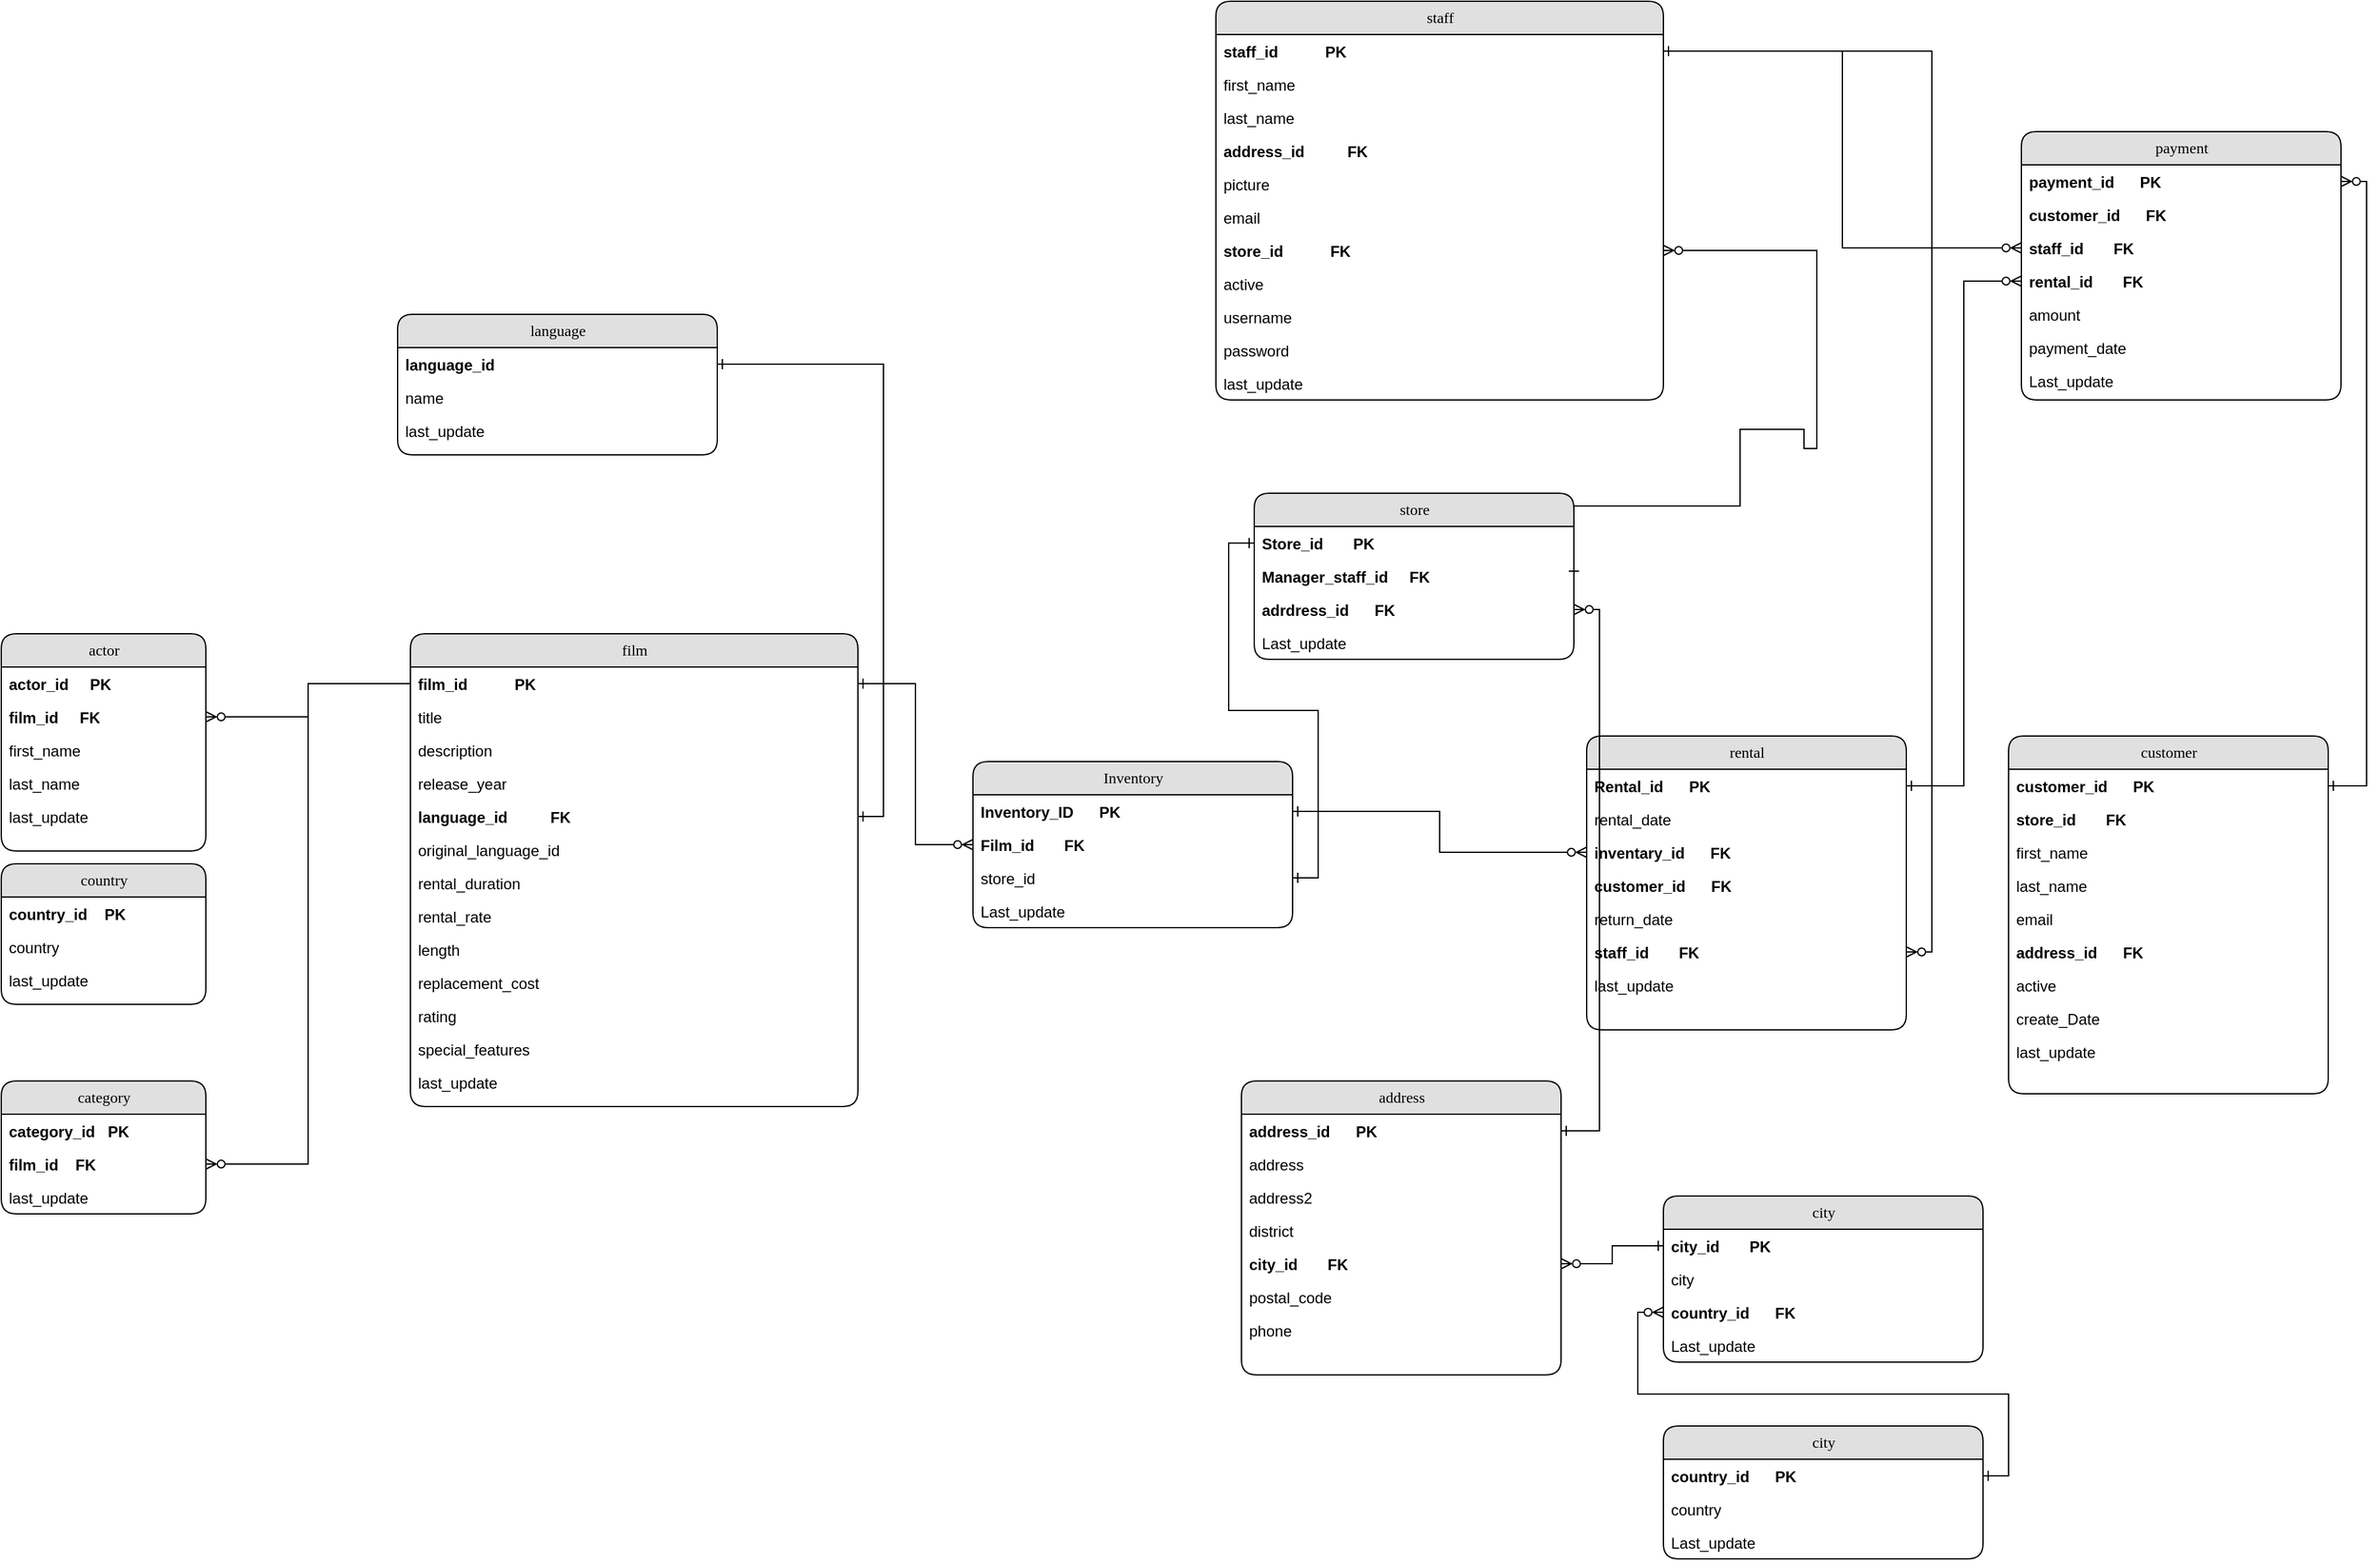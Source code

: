 <mxfile version="20.8.16" type="github">
  <diagram name="Page-1" id="b520641d-4fe3-3701-9064-5fc419738815">
    <mxGraphModel dx="1843" dy="1624" grid="1" gridSize="10" guides="1" tooltips="1" connect="1" arrows="1" fold="1" page="1" pageScale="1" pageWidth="1100" pageHeight="850" background="none" math="0" shadow="0">
      <root>
        <mxCell id="0" />
        <mxCell id="1" parent="0" />
        <mxCell id="21ea969265ad0168-6" value="actor" style="swimlane;html=1;fontStyle=0;childLayout=stackLayout;horizontal=1;startSize=26;fillColor=#e0e0e0;horizontalStack=0;resizeParent=1;resizeLast=0;collapsible=1;marginBottom=0;swimlaneFillColor=#ffffff;align=center;rounded=1;shadow=0;comic=0;labelBackgroundColor=none;strokeWidth=1;fontFamily=Verdana;fontSize=12" parent="1" vertex="1">
          <mxGeometry x="160" y="70" width="160" height="170" as="geometry" />
        </mxCell>
        <mxCell id="21ea969265ad0168-7" value="&lt;b&gt;actor_id&amp;nbsp;&lt;span style=&quot;white-space: pre;&quot;&gt;	&lt;/span&gt;&lt;span style=&quot;white-space: pre;&quot;&gt;	&lt;/span&gt;&lt;span style=&quot;white-space: pre;&quot;&gt;	&lt;/span&gt;&lt;span style=&quot;white-space: pre;&quot;&gt;	&lt;/span&gt;PK&lt;/b&gt;" style="text;html=1;strokeColor=none;fillColor=none;spacingLeft=4;spacingRight=4;whiteSpace=wrap;overflow=hidden;rotatable=0;points=[[0,0.5],[1,0.5]];portConstraint=eastwest;" parent="21ea969265ad0168-6" vertex="1">
          <mxGeometry y="26" width="160" height="26" as="geometry" />
        </mxCell>
        <mxCell id="OIL8LmWioI6IB3ABF6nL-57" value="&lt;b&gt;film_id&amp;nbsp;&lt;span style=&quot;white-space: pre;&quot;&gt;	&lt;/span&gt;&lt;span style=&quot;white-space: pre;&quot;&gt;	&lt;/span&gt;&lt;span style=&quot;white-space: pre;&quot;&gt;	&lt;span style=&quot;white-space: pre;&quot;&gt;	&lt;/span&gt;F&lt;/span&gt;K&lt;/b&gt;" style="text;html=1;strokeColor=none;fillColor=none;spacingLeft=4;spacingRight=4;whiteSpace=wrap;overflow=hidden;rotatable=0;points=[[0,0.5],[1,0.5]];portConstraint=eastwest;" vertex="1" parent="21ea969265ad0168-6">
          <mxGeometry y="52" width="160" height="26" as="geometry" />
        </mxCell>
        <mxCell id="21ea969265ad0168-8" value="first_name" style="text;html=1;strokeColor=none;fillColor=none;spacingLeft=4;spacingRight=4;whiteSpace=wrap;overflow=hidden;rotatable=0;points=[[0,0.5],[1,0.5]];portConstraint=eastwest;" parent="21ea969265ad0168-6" vertex="1">
          <mxGeometry y="78" width="160" height="26" as="geometry" />
        </mxCell>
        <mxCell id="21ea969265ad0168-9" value="last_name" style="text;html=1;strokeColor=none;fillColor=none;spacingLeft=4;spacingRight=4;whiteSpace=wrap;overflow=hidden;rotatable=0;points=[[0,0.5],[1,0.5]];portConstraint=eastwest;" parent="21ea969265ad0168-6" vertex="1">
          <mxGeometry y="104" width="160" height="26" as="geometry" />
        </mxCell>
        <mxCell id="OIL8LmWioI6IB3ABF6nL-15" value="last_update" style="text;html=1;strokeColor=none;fillColor=none;spacingLeft=4;spacingRight=4;whiteSpace=wrap;overflow=hidden;rotatable=0;points=[[0,0.5],[1,0.5]];portConstraint=eastwest;" vertex="1" parent="21ea969265ad0168-6">
          <mxGeometry y="130" width="160" height="26" as="geometry" />
        </mxCell>
        <mxCell id="OIL8LmWioI6IB3ABF6nL-16" value="country" style="swimlane;html=1;fontStyle=0;childLayout=stackLayout;horizontal=1;startSize=26;fillColor=#e0e0e0;horizontalStack=0;resizeParent=1;resizeLast=0;collapsible=1;marginBottom=0;swimlaneFillColor=#ffffff;align=center;rounded=1;shadow=0;comic=0;labelBackgroundColor=none;strokeWidth=1;fontFamily=Verdana;fontSize=12" vertex="1" parent="1">
          <mxGeometry x="160" y="250" width="160" height="110" as="geometry" />
        </mxCell>
        <mxCell id="OIL8LmWioI6IB3ABF6nL-17" value="&lt;b&gt;country_id&amp;nbsp;&lt;span style=&quot;white-space: pre;&quot;&gt;	&lt;/span&gt;&lt;span style=&quot;white-space: pre;&quot;&gt;	&lt;/span&gt;&lt;span style=&quot;white-space: pre;&quot;&gt;	&lt;/span&gt;PK&lt;/b&gt;" style="text;html=1;strokeColor=none;fillColor=none;spacingLeft=4;spacingRight=4;whiteSpace=wrap;overflow=hidden;rotatable=0;points=[[0,0.5],[1,0.5]];portConstraint=eastwest;" vertex="1" parent="OIL8LmWioI6IB3ABF6nL-16">
          <mxGeometry y="26" width="160" height="26" as="geometry" />
        </mxCell>
        <mxCell id="OIL8LmWioI6IB3ABF6nL-18" value="country" style="text;html=1;strokeColor=none;fillColor=none;spacingLeft=4;spacingRight=4;whiteSpace=wrap;overflow=hidden;rotatable=0;points=[[0,0.5],[1,0.5]];portConstraint=eastwest;" vertex="1" parent="OIL8LmWioI6IB3ABF6nL-16">
          <mxGeometry y="52" width="160" height="26" as="geometry" />
        </mxCell>
        <mxCell id="OIL8LmWioI6IB3ABF6nL-19" value="last_update" style="text;html=1;strokeColor=none;fillColor=none;spacingLeft=4;spacingRight=4;whiteSpace=wrap;overflow=hidden;rotatable=0;points=[[0,0.5],[1,0.5]];portConstraint=eastwest;" vertex="1" parent="OIL8LmWioI6IB3ABF6nL-16">
          <mxGeometry y="78" width="160" height="26" as="geometry" />
        </mxCell>
        <mxCell id="OIL8LmWioI6IB3ABF6nL-21" value="category" style="swimlane;html=1;fontStyle=0;childLayout=stackLayout;horizontal=1;startSize=26;fillColor=#e0e0e0;horizontalStack=0;resizeParent=1;resizeLast=0;collapsible=1;marginBottom=0;swimlaneFillColor=#ffffff;align=center;rounded=1;shadow=0;comic=0;labelBackgroundColor=none;strokeWidth=1;fontFamily=Verdana;fontSize=12" vertex="1" parent="1">
          <mxGeometry x="160" y="420" width="160" height="104" as="geometry" />
        </mxCell>
        <mxCell id="OIL8LmWioI6IB3ABF6nL-23" value="&lt;b&gt;category_id&lt;span style=&quot;white-space: pre;&quot;&gt;	&lt;/span&gt;&lt;span style=&quot;white-space: pre;&quot;&gt;	&lt;/span&gt;&lt;span style=&quot;white-space: pre;&quot;&gt;	&lt;/span&gt;PK&lt;/b&gt;" style="text;html=1;strokeColor=none;fillColor=none;spacingLeft=4;spacingRight=4;whiteSpace=wrap;overflow=hidden;rotatable=0;points=[[0,0.5],[1,0.5]];portConstraint=eastwest;" vertex="1" parent="OIL8LmWioI6IB3ABF6nL-21">
          <mxGeometry y="26" width="160" height="26" as="geometry" />
        </mxCell>
        <mxCell id="OIL8LmWioI6IB3ABF6nL-22" value="&lt;b&gt;film_id&lt;span style=&quot;white-space: pre;&quot;&gt;	&lt;/span&gt;&lt;span style=&quot;white-space: pre;&quot;&gt;	&lt;/span&gt;&lt;span style=&quot;white-space: pre;&quot;&gt;	&lt;/span&gt;&lt;span style=&quot;white-space: pre;&quot;&gt;	&lt;/span&gt;FK&lt;/b&gt;" style="text;html=1;strokeColor=none;fillColor=none;spacingLeft=4;spacingRight=4;whiteSpace=wrap;overflow=hidden;rotatable=0;points=[[0,0.5],[1,0.5]];portConstraint=eastwest;" vertex="1" parent="OIL8LmWioI6IB3ABF6nL-21">
          <mxGeometry y="52" width="160" height="26" as="geometry" />
        </mxCell>
        <mxCell id="OIL8LmWioI6IB3ABF6nL-25" value="last_update&lt;span style=&quot;white-space: pre;&quot;&gt;	&lt;/span&gt;&lt;span style=&quot;white-space: pre;&quot;&gt;	&lt;/span&gt;&lt;span style=&quot;white-space: pre;&quot;&gt;	&lt;/span&gt;" style="text;html=1;strokeColor=none;fillColor=none;spacingLeft=4;spacingRight=4;whiteSpace=wrap;overflow=hidden;rotatable=0;points=[[0,0.5],[1,0.5]];portConstraint=eastwest;" vertex="1" parent="OIL8LmWioI6IB3ABF6nL-21">
          <mxGeometry y="78" width="160" height="26" as="geometry" />
        </mxCell>
        <mxCell id="OIL8LmWioI6IB3ABF6nL-26" value="film" style="swimlane;html=1;fontStyle=0;childLayout=stackLayout;horizontal=1;startSize=26;fillColor=#e0e0e0;horizontalStack=0;resizeParent=1;resizeLast=0;collapsible=1;marginBottom=0;swimlaneFillColor=#ffffff;align=center;rounded=1;shadow=0;comic=0;labelBackgroundColor=none;strokeWidth=1;fontFamily=Verdana;fontSize=12" vertex="1" parent="1">
          <mxGeometry x="480" y="70" width="350" height="370" as="geometry" />
        </mxCell>
        <mxCell id="OIL8LmWioI6IB3ABF6nL-27" value="&lt;b&gt;film_id&lt;span style=&quot;white-space: pre;&quot;&gt;	&lt;/span&gt;&lt;span style=&quot;white-space: pre;&quot;&gt;	&lt;/span&gt;&lt;span style=&quot;white-space: pre;&quot;&gt;	&lt;/span&gt;&lt;span style=&quot;white-space: pre;&quot;&gt;	&lt;/span&gt;&lt;span style=&quot;white-space: pre;&quot;&gt;	&lt;/span&gt;&lt;span style=&quot;white-space: pre;&quot;&gt;	&lt;/span&gt;&lt;span style=&quot;white-space: pre;&quot;&gt;	&lt;/span&gt;&lt;span style=&quot;white-space: pre;&quot;&gt;	&lt;/span&gt;&lt;span style=&quot;white-space: pre;&quot;&gt;	&lt;/span&gt;&lt;span style=&quot;white-space: pre;&quot;&gt;	&lt;/span&gt;&lt;span style=&quot;white-space: pre;&quot;&gt;	&lt;/span&gt;PK&lt;/b&gt;" style="text;html=1;strokeColor=none;fillColor=none;spacingLeft=4;spacingRight=4;whiteSpace=wrap;overflow=hidden;rotatable=0;points=[[0,0.5],[1,0.5]];portConstraint=eastwest;" vertex="1" parent="OIL8LmWioI6IB3ABF6nL-26">
          <mxGeometry y="26" width="350" height="26" as="geometry" />
        </mxCell>
        <mxCell id="OIL8LmWioI6IB3ABF6nL-33" value="title&lt;span style=&quot;white-space: pre;&quot;&gt;	&lt;/span&gt;&lt;span style=&quot;white-space: pre;&quot;&gt;	&lt;/span&gt;&lt;span style=&quot;white-space: pre;&quot;&gt;	&lt;/span&gt;&lt;span style=&quot;white-space: pre;&quot;&gt;	&lt;/span&gt;&lt;span style=&quot;white-space: pre;&quot;&gt;	&lt;/span&gt;&lt;span style=&quot;white-space: pre;&quot;&gt;	&lt;/span&gt;&lt;span style=&quot;white-space: pre;&quot;&gt;	&lt;/span&gt;&lt;span style=&quot;white-space: pre;&quot;&gt;	&lt;/span&gt;&lt;span style=&quot;white-space: pre;&quot;&gt;	&lt;/span&gt;&lt;span style=&quot;white-space: pre;&quot;&gt;	&lt;/span&gt;&lt;span style=&quot;white-space: pre;&quot;&gt;	&lt;/span&gt;" style="text;html=1;strokeColor=none;fillColor=none;spacingLeft=4;spacingRight=4;whiteSpace=wrap;overflow=hidden;rotatable=0;points=[[0,0.5],[1,0.5]];portConstraint=eastwest;" vertex="1" parent="OIL8LmWioI6IB3ABF6nL-26">
          <mxGeometry y="52" width="350" height="26" as="geometry" />
        </mxCell>
        <mxCell id="OIL8LmWioI6IB3ABF6nL-37" value="description" style="text;html=1;strokeColor=none;fillColor=none;spacingLeft=4;spacingRight=4;whiteSpace=wrap;overflow=hidden;rotatable=0;points=[[0,0.5],[1,0.5]];portConstraint=eastwest;" vertex="1" parent="OIL8LmWioI6IB3ABF6nL-26">
          <mxGeometry y="78" width="350" height="26" as="geometry" />
        </mxCell>
        <mxCell id="OIL8LmWioI6IB3ABF6nL-39" value="release_year" style="text;html=1;strokeColor=none;fillColor=none;spacingLeft=4;spacingRight=4;whiteSpace=wrap;overflow=hidden;rotatable=0;points=[[0,0.5],[1,0.5]];portConstraint=eastwest;" vertex="1" parent="OIL8LmWioI6IB3ABF6nL-26">
          <mxGeometry y="104" width="350" height="26" as="geometry" />
        </mxCell>
        <mxCell id="OIL8LmWioI6IB3ABF6nL-40" value="language_id&lt;span style=&quot;white-space: pre;&quot;&gt;	&lt;/span&gt;&lt;span style=&quot;white-space: pre;&quot;&gt;	&lt;/span&gt;&lt;span style=&quot;white-space: pre;&quot;&gt;	&lt;/span&gt;&lt;span style=&quot;white-space: pre;&quot;&gt;	&lt;/span&gt;&lt;span style=&quot;white-space: pre;&quot;&gt;	&lt;/span&gt;&lt;span style=&quot;white-space: pre;&quot;&gt;	&lt;/span&gt;&lt;span style=&quot;white-space: pre;&quot;&gt;	&lt;/span&gt;&lt;span style=&quot;white-space: pre;&quot;&gt;	&lt;/span&gt;&lt;span style=&quot;white-space: pre;&quot;&gt;	&lt;/span&gt;&lt;span style=&quot;white-space: pre;&quot;&gt;	&lt;/span&gt;FK" style="text;html=1;strokeColor=none;fillColor=none;spacingLeft=4;spacingRight=4;whiteSpace=wrap;overflow=hidden;rotatable=0;points=[[0,0.5],[1,0.5]];portConstraint=eastwest;fontStyle=1" vertex="1" parent="OIL8LmWioI6IB3ABF6nL-26">
          <mxGeometry y="130" width="350" height="26" as="geometry" />
        </mxCell>
        <mxCell id="OIL8LmWioI6IB3ABF6nL-41" value="original_language_id" style="text;html=1;strokeColor=none;fillColor=none;spacingLeft=4;spacingRight=4;whiteSpace=wrap;overflow=hidden;rotatable=0;points=[[0,0.5],[1,0.5]];portConstraint=eastwest;" vertex="1" parent="OIL8LmWioI6IB3ABF6nL-26">
          <mxGeometry y="156" width="350" height="26" as="geometry" />
        </mxCell>
        <mxCell id="OIL8LmWioI6IB3ABF6nL-42" value="rental_duration&lt;br&gt;" style="text;html=1;strokeColor=none;fillColor=none;spacingLeft=4;spacingRight=4;whiteSpace=wrap;overflow=hidden;rotatable=0;points=[[0,0.5],[1,0.5]];portConstraint=eastwest;" vertex="1" parent="OIL8LmWioI6IB3ABF6nL-26">
          <mxGeometry y="182" width="350" height="26" as="geometry" />
        </mxCell>
        <mxCell id="OIL8LmWioI6IB3ABF6nL-43" value="rental_rate" style="text;html=1;strokeColor=none;fillColor=none;spacingLeft=4;spacingRight=4;whiteSpace=wrap;overflow=hidden;rotatable=0;points=[[0,0.5],[1,0.5]];portConstraint=eastwest;" vertex="1" parent="OIL8LmWioI6IB3ABF6nL-26">
          <mxGeometry y="208" width="350" height="26" as="geometry" />
        </mxCell>
        <mxCell id="OIL8LmWioI6IB3ABF6nL-44" value="length" style="text;html=1;strokeColor=none;fillColor=none;spacingLeft=4;spacingRight=4;whiteSpace=wrap;overflow=hidden;rotatable=0;points=[[0,0.5],[1,0.5]];portConstraint=eastwest;" vertex="1" parent="OIL8LmWioI6IB3ABF6nL-26">
          <mxGeometry y="234" width="350" height="26" as="geometry" />
        </mxCell>
        <mxCell id="OIL8LmWioI6IB3ABF6nL-45" value="replacement_cost" style="text;html=1;strokeColor=none;fillColor=none;spacingLeft=4;spacingRight=4;whiteSpace=wrap;overflow=hidden;rotatable=0;points=[[0,0.5],[1,0.5]];portConstraint=eastwest;" vertex="1" parent="OIL8LmWioI6IB3ABF6nL-26">
          <mxGeometry y="260" width="350" height="26" as="geometry" />
        </mxCell>
        <mxCell id="OIL8LmWioI6IB3ABF6nL-47" value="rating" style="text;html=1;strokeColor=none;fillColor=none;spacingLeft=4;spacingRight=4;whiteSpace=wrap;overflow=hidden;rotatable=0;points=[[0,0.5],[1,0.5]];portConstraint=eastwest;" vertex="1" parent="OIL8LmWioI6IB3ABF6nL-26">
          <mxGeometry y="286" width="350" height="26" as="geometry" />
        </mxCell>
        <mxCell id="OIL8LmWioI6IB3ABF6nL-46" value="special_features" style="text;html=1;strokeColor=none;fillColor=none;spacingLeft=4;spacingRight=4;whiteSpace=wrap;overflow=hidden;rotatable=0;points=[[0,0.5],[1,0.5]];portConstraint=eastwest;" vertex="1" parent="OIL8LmWioI6IB3ABF6nL-26">
          <mxGeometry y="312" width="350" height="26" as="geometry" />
        </mxCell>
        <mxCell id="OIL8LmWioI6IB3ABF6nL-48" value="last_update" style="text;html=1;strokeColor=none;fillColor=none;spacingLeft=4;spacingRight=4;whiteSpace=wrap;overflow=hidden;rotatable=0;points=[[0,0.5],[1,0.5]];portConstraint=eastwest;" vertex="1" parent="OIL8LmWioI6IB3ABF6nL-26">
          <mxGeometry y="338" width="350" height="26" as="geometry" />
        </mxCell>
        <mxCell id="OIL8LmWioI6IB3ABF6nL-58" style="edgeStyle=orthogonalEdgeStyle;rounded=0;orthogonalLoop=1;jettySize=auto;html=1;entryX=1;entryY=0.5;entryDx=0;entryDy=0;endArrow=ERzeroToMany;endFill=0;" edge="1" parent="1" source="OIL8LmWioI6IB3ABF6nL-27" target="OIL8LmWioI6IB3ABF6nL-57">
          <mxGeometry relative="1" as="geometry">
            <mxPoint x="330" y="135" as="targetPoint" />
          </mxGeometry>
        </mxCell>
        <mxCell id="OIL8LmWioI6IB3ABF6nL-59" style="edgeStyle=orthogonalEdgeStyle;rounded=0;orthogonalLoop=1;jettySize=auto;html=1;entryX=1;entryY=0.5;entryDx=0;entryDy=0;endArrow=ERzeroToMany;endFill=0;" edge="1" parent="1" source="OIL8LmWioI6IB3ABF6nL-27" target="OIL8LmWioI6IB3ABF6nL-22">
          <mxGeometry relative="1" as="geometry" />
        </mxCell>
        <mxCell id="OIL8LmWioI6IB3ABF6nL-61" value="language" style="swimlane;html=1;fontStyle=0;childLayout=stackLayout;horizontal=1;startSize=26;fillColor=#e0e0e0;horizontalStack=0;resizeParent=1;resizeLast=0;collapsible=1;marginBottom=0;swimlaneFillColor=#ffffff;align=center;rounded=1;shadow=0;comic=0;labelBackgroundColor=none;strokeWidth=1;fontFamily=Verdana;fontSize=12" vertex="1" parent="1">
          <mxGeometry x="470" y="-180" width="250" height="110" as="geometry" />
        </mxCell>
        <mxCell id="OIL8LmWioI6IB3ABF6nL-62" value="&lt;b&gt;language_id&lt;/b&gt;" style="text;html=1;strokeColor=none;fillColor=none;spacingLeft=4;spacingRight=4;whiteSpace=wrap;overflow=hidden;rotatable=0;points=[[0,0.5],[1,0.5]];portConstraint=eastwest;" vertex="1" parent="OIL8LmWioI6IB3ABF6nL-61">
          <mxGeometry y="26" width="250" height="26" as="geometry" />
        </mxCell>
        <mxCell id="OIL8LmWioI6IB3ABF6nL-63" value="name" style="text;html=1;strokeColor=none;fillColor=none;spacingLeft=4;spacingRight=4;whiteSpace=wrap;overflow=hidden;rotatable=0;points=[[0,0.5],[1,0.5]];portConstraint=eastwest;" vertex="1" parent="OIL8LmWioI6IB3ABF6nL-61">
          <mxGeometry y="52" width="250" height="26" as="geometry" />
        </mxCell>
        <mxCell id="OIL8LmWioI6IB3ABF6nL-64" value="last_update" style="text;html=1;strokeColor=none;fillColor=none;spacingLeft=4;spacingRight=4;whiteSpace=wrap;overflow=hidden;rotatable=0;points=[[0,0.5],[1,0.5]];portConstraint=eastwest;" vertex="1" parent="OIL8LmWioI6IB3ABF6nL-61">
          <mxGeometry y="78" width="250" height="26" as="geometry" />
        </mxCell>
        <mxCell id="OIL8LmWioI6IB3ABF6nL-65" style="edgeStyle=orthogonalEdgeStyle;rounded=0;orthogonalLoop=1;jettySize=auto;html=1;entryX=1;entryY=0.5;entryDx=0;entryDy=0;endArrow=ERone;endFill=0;startArrow=ERone;startFill=0;" edge="1" parent="1" source="OIL8LmWioI6IB3ABF6nL-62" target="OIL8LmWioI6IB3ABF6nL-40">
          <mxGeometry relative="1" as="geometry" />
        </mxCell>
        <mxCell id="OIL8LmWioI6IB3ABF6nL-66" value="Inventory" style="swimlane;html=1;fontStyle=0;childLayout=stackLayout;horizontal=1;startSize=26;fillColor=#e0e0e0;horizontalStack=0;resizeParent=1;resizeLast=0;collapsible=1;marginBottom=0;swimlaneFillColor=#ffffff;align=center;rounded=1;shadow=0;comic=0;labelBackgroundColor=none;strokeWidth=1;fontFamily=Verdana;fontSize=12" vertex="1" parent="1">
          <mxGeometry x="920" y="170" width="250" height="130" as="geometry" />
        </mxCell>
        <mxCell id="OIL8LmWioI6IB3ABF6nL-67" value="&lt;b&gt;Inventory_ID&lt;span style=&quot;white-space: pre;&quot;&gt;	&lt;/span&gt;&lt;span style=&quot;white-space: pre;&quot;&gt;	&lt;/span&gt;&lt;span style=&quot;white-space: pre;&quot;&gt;	&lt;/span&gt;&lt;span style=&quot;white-space: pre;&quot;&gt;	&lt;/span&gt;&lt;span style=&quot;white-space: pre;&quot;&gt;	&lt;/span&gt;&lt;span style=&quot;white-space: pre;&quot;&gt;	&lt;/span&gt;PK&lt;/b&gt;" style="text;html=1;strokeColor=none;fillColor=none;spacingLeft=4;spacingRight=4;whiteSpace=wrap;overflow=hidden;rotatable=0;points=[[0,0.5],[1,0.5]];portConstraint=eastwest;" vertex="1" parent="OIL8LmWioI6IB3ABF6nL-66">
          <mxGeometry y="26" width="250" height="26" as="geometry" />
        </mxCell>
        <mxCell id="OIL8LmWioI6IB3ABF6nL-68" value="Film_id&lt;span style=&quot;white-space: pre;&quot;&gt;	&lt;/span&gt;&lt;span style=&quot;white-space: pre;&quot;&gt;	&lt;/span&gt;&lt;span style=&quot;white-space: pre;&quot;&gt;	&lt;/span&gt;&lt;span style=&quot;white-space: pre;&quot;&gt;	&lt;/span&gt;&lt;span style=&quot;white-space: pre;&quot;&gt;	&lt;/span&gt;&lt;span style=&quot;white-space: pre;&quot;&gt;	&lt;/span&gt;&lt;span style=&quot;white-space: pre;&quot;&gt;	&lt;/span&gt;FK" style="text;html=1;strokeColor=none;fillColor=none;spacingLeft=4;spacingRight=4;whiteSpace=wrap;overflow=hidden;rotatable=0;points=[[0,0.5],[1,0.5]];portConstraint=eastwest;fontStyle=1" vertex="1" parent="OIL8LmWioI6IB3ABF6nL-66">
          <mxGeometry y="52" width="250" height="26" as="geometry" />
        </mxCell>
        <mxCell id="OIL8LmWioI6IB3ABF6nL-69" value="store_id" style="text;html=1;strokeColor=none;fillColor=none;spacingLeft=4;spacingRight=4;whiteSpace=wrap;overflow=hidden;rotatable=0;points=[[0,0.5],[1,0.5]];portConstraint=eastwest;" vertex="1" parent="OIL8LmWioI6IB3ABF6nL-66">
          <mxGeometry y="78" width="250" height="26" as="geometry" />
        </mxCell>
        <mxCell id="OIL8LmWioI6IB3ABF6nL-70" value="Last_update" style="text;html=1;strokeColor=none;fillColor=none;spacingLeft=4;spacingRight=4;whiteSpace=wrap;overflow=hidden;rotatable=0;points=[[0,0.5],[1,0.5]];portConstraint=eastwest;" vertex="1" parent="OIL8LmWioI6IB3ABF6nL-66">
          <mxGeometry y="104" width="250" height="26" as="geometry" />
        </mxCell>
        <mxCell id="OIL8LmWioI6IB3ABF6nL-71" style="edgeStyle=orthogonalEdgeStyle;rounded=0;orthogonalLoop=1;jettySize=auto;html=1;entryX=0;entryY=0.5;entryDx=0;entryDy=0;startArrow=ERone;startFill=0;endArrow=ERzeroToMany;endFill=0;" edge="1" parent="1" source="OIL8LmWioI6IB3ABF6nL-27" target="OIL8LmWioI6IB3ABF6nL-68">
          <mxGeometry relative="1" as="geometry" />
        </mxCell>
        <mxCell id="OIL8LmWioI6IB3ABF6nL-72" value="store" style="swimlane;html=1;fontStyle=0;childLayout=stackLayout;horizontal=1;startSize=26;fillColor=#e0e0e0;horizontalStack=0;resizeParent=1;resizeLast=0;collapsible=1;marginBottom=0;swimlaneFillColor=#ffffff;align=center;rounded=1;shadow=0;comic=0;labelBackgroundColor=none;strokeWidth=1;fontFamily=Verdana;fontSize=12" vertex="1" parent="1">
          <mxGeometry x="1140" y="-40" width="250" height="130" as="geometry" />
        </mxCell>
        <mxCell id="OIL8LmWioI6IB3ABF6nL-73" value="&lt;b&gt;Store_id&lt;span style=&quot;white-space: pre;&quot;&gt;	&lt;/span&gt;&lt;span style=&quot;white-space: pre;&quot;&gt;	&lt;/span&gt;&lt;span style=&quot;white-space: pre;&quot;&gt;	&lt;/span&gt;&lt;span style=&quot;white-space: pre;&quot;&gt;	&lt;/span&gt;&lt;span style=&quot;white-space: pre;&quot;&gt;	&lt;/span&gt;&lt;span style=&quot;white-space: pre;&quot;&gt;	&lt;/span&gt;&lt;span style=&quot;white-space: pre;&quot;&gt;	&lt;/span&gt;PK&lt;/b&gt;" style="text;html=1;strokeColor=none;fillColor=none;spacingLeft=4;spacingRight=4;whiteSpace=wrap;overflow=hidden;rotatable=0;points=[[0,0.5],[1,0.5]];portConstraint=eastwest;" vertex="1" parent="OIL8LmWioI6IB3ABF6nL-72">
          <mxGeometry y="26" width="250" height="26" as="geometry" />
        </mxCell>
        <mxCell id="OIL8LmWioI6IB3ABF6nL-74" value="Manager_staff_id&lt;span style=&quot;white-space: pre;&quot;&gt;	&lt;/span&gt;&lt;span style=&quot;white-space: pre;&quot;&gt;	&lt;/span&gt;&lt;span style=&quot;white-space: pre;&quot;&gt;	&lt;/span&gt;&lt;span style=&quot;white-space: pre;&quot;&gt;	&lt;/span&gt;&lt;span style=&quot;white-space: pre;&quot;&gt;	&lt;/span&gt;FK" style="text;html=1;strokeColor=none;fillColor=none;spacingLeft=4;spacingRight=4;whiteSpace=wrap;overflow=hidden;rotatable=0;points=[[0,0.5],[1,0.5]];portConstraint=eastwest;fontStyle=1" vertex="1" parent="OIL8LmWioI6IB3ABF6nL-72">
          <mxGeometry y="52" width="250" height="26" as="geometry" />
        </mxCell>
        <mxCell id="OIL8LmWioI6IB3ABF6nL-75" value="adrdress_id&lt;span style=&quot;white-space: pre;&quot;&gt;	&lt;/span&gt;&lt;span style=&quot;white-space: pre;&quot;&gt;	&lt;/span&gt;&lt;span style=&quot;white-space: pre;&quot;&gt;	&lt;/span&gt;&lt;span style=&quot;white-space: pre;&quot;&gt;	&lt;/span&gt;&lt;span style=&quot;white-space: pre;&quot;&gt;	&lt;/span&gt;&lt;span style=&quot;white-space: pre;&quot;&gt;	&lt;/span&gt;FK" style="text;html=1;strokeColor=none;fillColor=none;spacingLeft=4;spacingRight=4;whiteSpace=wrap;overflow=hidden;rotatable=0;points=[[0,0.5],[1,0.5]];portConstraint=eastwest;fontStyle=1" vertex="1" parent="OIL8LmWioI6IB3ABF6nL-72">
          <mxGeometry y="78" width="250" height="26" as="geometry" />
        </mxCell>
        <mxCell id="OIL8LmWioI6IB3ABF6nL-76" value="Last_update" style="text;html=1;strokeColor=none;fillColor=none;spacingLeft=4;spacingRight=4;whiteSpace=wrap;overflow=hidden;rotatable=0;points=[[0,0.5],[1,0.5]];portConstraint=eastwest;" vertex="1" parent="OIL8LmWioI6IB3ABF6nL-72">
          <mxGeometry y="104" width="250" height="26" as="geometry" />
        </mxCell>
        <mxCell id="OIL8LmWioI6IB3ABF6nL-77" style="edgeStyle=orthogonalEdgeStyle;rounded=0;orthogonalLoop=1;jettySize=auto;html=1;entryX=0;entryY=0.5;entryDx=0;entryDy=0;startArrow=ERone;startFill=0;endArrow=ERone;endFill=0;" edge="1" parent="1" source="OIL8LmWioI6IB3ABF6nL-69" target="OIL8LmWioI6IB3ABF6nL-73">
          <mxGeometry relative="1" as="geometry" />
        </mxCell>
        <mxCell id="OIL8LmWioI6IB3ABF6nL-83" value="staff" style="swimlane;html=1;fontStyle=0;childLayout=stackLayout;horizontal=1;startSize=26;fillColor=#e0e0e0;horizontalStack=0;resizeParent=1;resizeLast=0;collapsible=1;marginBottom=0;swimlaneFillColor=#ffffff;align=center;rounded=1;shadow=0;comic=0;labelBackgroundColor=none;strokeWidth=1;fontFamily=Verdana;fontSize=12" vertex="1" parent="1">
          <mxGeometry x="1110" y="-425" width="350" height="312" as="geometry" />
        </mxCell>
        <mxCell id="OIL8LmWioI6IB3ABF6nL-84" value="&lt;b&gt;staff_id&lt;span style=&quot;white-space: pre;&quot;&gt;	&lt;/span&gt;&lt;span style=&quot;white-space: pre;&quot;&gt;	&lt;/span&gt;&lt;span style=&quot;white-space: pre;&quot;&gt;	&lt;/span&gt;&lt;span style=&quot;white-space: pre;&quot;&gt;	&lt;/span&gt;&lt;span style=&quot;white-space: pre;&quot;&gt;	&lt;/span&gt;&lt;span style=&quot;white-space: pre;&quot;&gt;	&lt;/span&gt;&lt;span style=&quot;white-space: pre;&quot;&gt;	&lt;/span&gt;&lt;span style=&quot;white-space: pre;&quot;&gt;	&lt;/span&gt;&lt;span style=&quot;white-space: pre;&quot;&gt;	&lt;/span&gt;&lt;span style=&quot;white-space: pre;&quot;&gt;	&lt;/span&gt;&lt;span style=&quot;white-space: pre;&quot;&gt;	&lt;/span&gt;PK&lt;/b&gt;" style="text;html=1;strokeColor=none;fillColor=none;spacingLeft=4;spacingRight=4;whiteSpace=wrap;overflow=hidden;rotatable=0;points=[[0,0.5],[1,0.5]];portConstraint=eastwest;" vertex="1" parent="OIL8LmWioI6IB3ABF6nL-83">
          <mxGeometry y="26" width="350" height="26" as="geometry" />
        </mxCell>
        <mxCell id="OIL8LmWioI6IB3ABF6nL-85" value="first_name" style="text;html=1;strokeColor=none;fillColor=none;spacingLeft=4;spacingRight=4;whiteSpace=wrap;overflow=hidden;rotatable=0;points=[[0,0.5],[1,0.5]];portConstraint=eastwest;" vertex="1" parent="OIL8LmWioI6IB3ABF6nL-83">
          <mxGeometry y="52" width="350" height="26" as="geometry" />
        </mxCell>
        <mxCell id="OIL8LmWioI6IB3ABF6nL-86" value="last_name" style="text;html=1;strokeColor=none;fillColor=none;spacingLeft=4;spacingRight=4;whiteSpace=wrap;overflow=hidden;rotatable=0;points=[[0,0.5],[1,0.5]];portConstraint=eastwest;" vertex="1" parent="OIL8LmWioI6IB3ABF6nL-83">
          <mxGeometry y="78" width="350" height="26" as="geometry" />
        </mxCell>
        <mxCell id="OIL8LmWioI6IB3ABF6nL-87" value="address_id&lt;span style=&quot;white-space: pre;&quot;&gt;	&lt;/span&gt;&lt;span style=&quot;white-space: pre;&quot;&gt;	&lt;/span&gt;&lt;span style=&quot;white-space: pre;&quot;&gt;	&lt;/span&gt;&lt;span style=&quot;white-space: pre;&quot;&gt;	&lt;/span&gt;&lt;span style=&quot;white-space: pre;&quot;&gt;	&lt;/span&gt;&lt;span style=&quot;white-space: pre;&quot;&gt;	&lt;/span&gt;&lt;span style=&quot;white-space: pre;&quot;&gt;	&lt;/span&gt;&lt;span style=&quot;white-space: pre;&quot;&gt;	&lt;/span&gt;&lt;span style=&quot;white-space: pre;&quot;&gt;	&lt;/span&gt;&lt;span style=&quot;white-space: pre;&quot;&gt;	&lt;/span&gt;FK" style="text;html=1;strokeColor=none;fillColor=none;spacingLeft=4;spacingRight=4;whiteSpace=wrap;overflow=hidden;rotatable=0;points=[[0,0.5],[1,0.5]];portConstraint=eastwest;fontStyle=1" vertex="1" parent="OIL8LmWioI6IB3ABF6nL-83">
          <mxGeometry y="104" width="350" height="26" as="geometry" />
        </mxCell>
        <mxCell id="OIL8LmWioI6IB3ABF6nL-88" value="picture" style="text;html=1;strokeColor=none;fillColor=none;spacingLeft=4;spacingRight=4;whiteSpace=wrap;overflow=hidden;rotatable=0;points=[[0,0.5],[1,0.5]];portConstraint=eastwest;fontStyle=0" vertex="1" parent="OIL8LmWioI6IB3ABF6nL-83">
          <mxGeometry y="130" width="350" height="26" as="geometry" />
        </mxCell>
        <mxCell id="OIL8LmWioI6IB3ABF6nL-89" value="email" style="text;html=1;strokeColor=none;fillColor=none;spacingLeft=4;spacingRight=4;whiteSpace=wrap;overflow=hidden;rotatable=0;points=[[0,0.5],[1,0.5]];portConstraint=eastwest;" vertex="1" parent="OIL8LmWioI6IB3ABF6nL-83">
          <mxGeometry y="156" width="350" height="26" as="geometry" />
        </mxCell>
        <mxCell id="OIL8LmWioI6IB3ABF6nL-90" value="store_id&lt;span style=&quot;white-space: pre;&quot;&gt;	&lt;/span&gt;&lt;span style=&quot;white-space: pre;&quot;&gt;	&lt;/span&gt;&lt;span style=&quot;white-space: pre;&quot;&gt;	&lt;/span&gt;&lt;span style=&quot;white-space: pre;&quot;&gt;	&lt;/span&gt;&lt;span style=&quot;white-space: pre;&quot;&gt;	&lt;/span&gt;&lt;span style=&quot;white-space: pre;&quot;&gt;	&lt;/span&gt;&lt;span style=&quot;white-space: pre;&quot;&gt;	&lt;/span&gt;&lt;span style=&quot;white-space: pre;&quot;&gt;	&lt;/span&gt;&lt;span style=&quot;white-space: pre;&quot;&gt;	&lt;/span&gt;&lt;span style=&quot;white-space: pre;&quot;&gt;	&lt;/span&gt;&lt;span style=&quot;white-space: pre;&quot;&gt;	&lt;/span&gt;FK" style="text;html=1;strokeColor=none;fillColor=none;spacingLeft=4;spacingRight=4;whiteSpace=wrap;overflow=hidden;rotatable=0;points=[[0,0.5],[1,0.5]];portConstraint=eastwest;fontStyle=1" vertex="1" parent="OIL8LmWioI6IB3ABF6nL-83">
          <mxGeometry y="182" width="350" height="26" as="geometry" />
        </mxCell>
        <mxCell id="OIL8LmWioI6IB3ABF6nL-91" value="active" style="text;html=1;strokeColor=none;fillColor=none;spacingLeft=4;spacingRight=4;whiteSpace=wrap;overflow=hidden;rotatable=0;points=[[0,0.5],[1,0.5]];portConstraint=eastwest;" vertex="1" parent="OIL8LmWioI6IB3ABF6nL-83">
          <mxGeometry y="208" width="350" height="26" as="geometry" />
        </mxCell>
        <mxCell id="OIL8LmWioI6IB3ABF6nL-92" value="username" style="text;html=1;strokeColor=none;fillColor=none;spacingLeft=4;spacingRight=4;whiteSpace=wrap;overflow=hidden;rotatable=0;points=[[0,0.5],[1,0.5]];portConstraint=eastwest;" vertex="1" parent="OIL8LmWioI6IB3ABF6nL-83">
          <mxGeometry y="234" width="350" height="26" as="geometry" />
        </mxCell>
        <mxCell id="OIL8LmWioI6IB3ABF6nL-93" value="password" style="text;html=1;strokeColor=none;fillColor=none;spacingLeft=4;spacingRight=4;whiteSpace=wrap;overflow=hidden;rotatable=0;points=[[0,0.5],[1,0.5]];portConstraint=eastwest;" vertex="1" parent="OIL8LmWioI6IB3ABF6nL-83">
          <mxGeometry y="260" width="350" height="26" as="geometry" />
        </mxCell>
        <mxCell id="OIL8LmWioI6IB3ABF6nL-96" value="last_update" style="text;html=1;strokeColor=none;fillColor=none;spacingLeft=4;spacingRight=4;whiteSpace=wrap;overflow=hidden;rotatable=0;points=[[0,0.5],[1,0.5]];portConstraint=eastwest;" vertex="1" parent="OIL8LmWioI6IB3ABF6nL-83">
          <mxGeometry y="286" width="350" height="26" as="geometry" />
        </mxCell>
        <mxCell id="OIL8LmWioI6IB3ABF6nL-97" style="edgeStyle=orthogonalEdgeStyle;rounded=0;orthogonalLoop=1;jettySize=auto;html=1;entryX=1;entryY=0.5;entryDx=0;entryDy=0;startArrow=ERone;startFill=0;endArrow=ERzeroToMany;endFill=0;exitX=1;exitY=0.5;exitDx=0;exitDy=0;" edge="1" parent="1" source="OIL8LmWioI6IB3ABF6nL-74" target="OIL8LmWioI6IB3ABF6nL-90">
          <mxGeometry relative="1" as="geometry">
            <Array as="points">
              <mxPoint x="1390" y="-30" />
              <mxPoint x="1520" y="-30" />
              <mxPoint x="1520" y="-90" />
              <mxPoint x="1570" y="-90" />
              <mxPoint x="1570" y="-75" />
              <mxPoint x="1580" y="-75" />
              <mxPoint x="1580" y="-230" />
            </Array>
          </mxGeometry>
        </mxCell>
        <mxCell id="OIL8LmWioI6IB3ABF6nL-98" value="rental" style="swimlane;html=1;fontStyle=0;childLayout=stackLayout;horizontal=1;startSize=26;fillColor=#e0e0e0;horizontalStack=0;resizeParent=1;resizeLast=0;collapsible=1;marginBottom=0;swimlaneFillColor=#ffffff;align=center;rounded=1;shadow=0;comic=0;labelBackgroundColor=none;strokeWidth=1;fontFamily=Verdana;fontSize=12" vertex="1" parent="1">
          <mxGeometry x="1400" y="150" width="250" height="230" as="geometry" />
        </mxCell>
        <mxCell id="OIL8LmWioI6IB3ABF6nL-99" value="&lt;b&gt;Rental_id&lt;span style=&quot;white-space: pre;&quot;&gt;	&lt;/span&gt;&lt;span style=&quot;white-space: pre;&quot;&gt;	&lt;/span&gt;&lt;span style=&quot;white-space: pre;&quot;&gt;	&lt;/span&gt;&lt;span style=&quot;white-space: pre;&quot;&gt;	&lt;/span&gt;&lt;span style=&quot;white-space: pre;&quot;&gt;	&lt;/span&gt;&lt;span style=&quot;white-space: pre;&quot;&gt;	&lt;/span&gt;PK&lt;/b&gt;" style="text;html=1;strokeColor=none;fillColor=none;spacingLeft=4;spacingRight=4;whiteSpace=wrap;overflow=hidden;rotatable=0;points=[[0,0.5],[1,0.5]];portConstraint=eastwest;" vertex="1" parent="OIL8LmWioI6IB3ABF6nL-98">
          <mxGeometry y="26" width="250" height="26" as="geometry" />
        </mxCell>
        <mxCell id="OIL8LmWioI6IB3ABF6nL-100" value="rental_date&lt;span style=&quot;white-space: pre;&quot;&gt;	&lt;/span&gt;" style="text;html=1;strokeColor=none;fillColor=none;spacingLeft=4;spacingRight=4;whiteSpace=wrap;overflow=hidden;rotatable=0;points=[[0,0.5],[1,0.5]];portConstraint=eastwest;fontStyle=0" vertex="1" parent="OIL8LmWioI6IB3ABF6nL-98">
          <mxGeometry y="52" width="250" height="26" as="geometry" />
        </mxCell>
        <mxCell id="OIL8LmWioI6IB3ABF6nL-101" value="inventary_id&lt;span style=&quot;white-space: pre;&quot;&gt;	&lt;/span&gt;&lt;span style=&quot;white-space: pre;&quot;&gt;	&lt;/span&gt;&lt;span style=&quot;white-space: pre;&quot;&gt;	&lt;/span&gt;&lt;span style=&quot;white-space: pre;&quot;&gt;	&lt;/span&gt;&lt;span style=&quot;white-space: pre;&quot;&gt;	&lt;/span&gt;&lt;span style=&quot;white-space: pre;&quot;&gt;	&lt;/span&gt;FK" style="text;html=1;strokeColor=none;fillColor=none;spacingLeft=4;spacingRight=4;whiteSpace=wrap;overflow=hidden;rotatable=0;points=[[0,0.5],[1,0.5]];portConstraint=eastwest;fontStyle=1" vertex="1" parent="OIL8LmWioI6IB3ABF6nL-98">
          <mxGeometry y="78" width="250" height="26" as="geometry" />
        </mxCell>
        <mxCell id="OIL8LmWioI6IB3ABF6nL-102" value="customer_id&lt;span style=&quot;white-space: pre;&quot;&gt;	&lt;/span&gt;&lt;span style=&quot;white-space: pre;&quot;&gt;	&lt;/span&gt;&lt;span style=&quot;white-space: pre;&quot;&gt;	&lt;/span&gt;&lt;span style=&quot;white-space: pre;&quot;&gt;	&lt;/span&gt;&lt;span style=&quot;white-space: pre;&quot;&gt;	&lt;/span&gt;&lt;span style=&quot;white-space: pre;&quot;&gt;	&lt;/span&gt;FK" style="text;html=1;strokeColor=none;fillColor=none;spacingLeft=4;spacingRight=4;whiteSpace=wrap;overflow=hidden;rotatable=0;points=[[0,0.5],[1,0.5]];portConstraint=eastwest;fontStyle=1" vertex="1" parent="OIL8LmWioI6IB3ABF6nL-98">
          <mxGeometry y="104" width="250" height="26" as="geometry" />
        </mxCell>
        <mxCell id="OIL8LmWioI6IB3ABF6nL-108" value="return_date" style="text;html=1;strokeColor=none;fillColor=none;spacingLeft=4;spacingRight=4;whiteSpace=wrap;overflow=hidden;rotatable=0;points=[[0,0.5],[1,0.5]];portConstraint=eastwest;fontStyle=0" vertex="1" parent="OIL8LmWioI6IB3ABF6nL-98">
          <mxGeometry y="130" width="250" height="26" as="geometry" />
        </mxCell>
        <mxCell id="OIL8LmWioI6IB3ABF6nL-109" value="staff_id&lt;span style=&quot;white-space: pre;&quot;&gt;	&lt;/span&gt;&lt;span style=&quot;white-space: pre;&quot;&gt;	&lt;/span&gt;&lt;span style=&quot;white-space: pre;&quot;&gt;	&lt;/span&gt;&lt;span style=&quot;white-space: pre;&quot;&gt;	&lt;/span&gt;&lt;span style=&quot;white-space: pre;&quot;&gt;	&lt;/span&gt;&lt;span style=&quot;white-space: pre;&quot;&gt;	&lt;/span&gt;&lt;span style=&quot;white-space: pre;&quot;&gt;	&lt;/span&gt;FK" style="text;html=1;strokeColor=none;fillColor=none;spacingLeft=4;spacingRight=4;whiteSpace=wrap;overflow=hidden;rotatable=0;points=[[0,0.5],[1,0.5]];portConstraint=eastwest;fontStyle=1" vertex="1" parent="OIL8LmWioI6IB3ABF6nL-98">
          <mxGeometry y="156" width="250" height="26" as="geometry" />
        </mxCell>
        <mxCell id="OIL8LmWioI6IB3ABF6nL-110" value="last_update" style="text;html=1;strokeColor=none;fillColor=none;spacingLeft=4;spacingRight=4;whiteSpace=wrap;overflow=hidden;rotatable=0;points=[[0,0.5],[1,0.5]];portConstraint=eastwest;fontStyle=0" vertex="1" parent="OIL8LmWioI6IB3ABF6nL-98">
          <mxGeometry y="182" width="250" height="26" as="geometry" />
        </mxCell>
        <mxCell id="OIL8LmWioI6IB3ABF6nL-112" style="edgeStyle=orthogonalEdgeStyle;rounded=0;orthogonalLoop=1;jettySize=auto;html=1;entryX=0;entryY=0.5;entryDx=0;entryDy=0;startArrow=ERone;startFill=0;endArrow=ERzeroToMany;endFill=0;" edge="1" parent="1" source="OIL8LmWioI6IB3ABF6nL-67" target="OIL8LmWioI6IB3ABF6nL-101">
          <mxGeometry relative="1" as="geometry" />
        </mxCell>
        <mxCell id="OIL8LmWioI6IB3ABF6nL-113" style="edgeStyle=orthogonalEdgeStyle;rounded=0;orthogonalLoop=1;jettySize=auto;html=1;entryX=1;entryY=0.5;entryDx=0;entryDy=0;startArrow=ERone;startFill=0;endArrow=ERzeroToMany;endFill=0;" edge="1" parent="1" source="OIL8LmWioI6IB3ABF6nL-84" target="OIL8LmWioI6IB3ABF6nL-109">
          <mxGeometry relative="1" as="geometry" />
        </mxCell>
        <mxCell id="OIL8LmWioI6IB3ABF6nL-114" value="payment" style="swimlane;html=1;fontStyle=0;childLayout=stackLayout;horizontal=1;startSize=26;fillColor=#e0e0e0;horizontalStack=0;resizeParent=1;resizeLast=0;collapsible=1;marginBottom=0;swimlaneFillColor=#ffffff;align=center;rounded=1;shadow=0;comic=0;labelBackgroundColor=none;strokeWidth=1;fontFamily=Verdana;fontSize=12" vertex="1" parent="1">
          <mxGeometry x="1740" y="-323" width="250" height="210" as="geometry" />
        </mxCell>
        <mxCell id="OIL8LmWioI6IB3ABF6nL-115" value="&lt;b&gt;payment_id&lt;span style=&quot;white-space: pre;&quot;&gt;	&lt;/span&gt;&lt;span style=&quot;white-space: pre;&quot;&gt;	&lt;/span&gt;&lt;span style=&quot;white-space: pre;&quot;&gt;	&lt;/span&gt;&lt;span style=&quot;white-space: pre;&quot;&gt;	&lt;/span&gt;&lt;span style=&quot;white-space: pre;&quot;&gt;	&lt;/span&gt;&lt;span style=&quot;white-space: pre;&quot;&gt;	&lt;/span&gt;PK&lt;/b&gt;" style="text;html=1;strokeColor=none;fillColor=none;spacingLeft=4;spacingRight=4;whiteSpace=wrap;overflow=hidden;rotatable=0;points=[[0,0.5],[1,0.5]];portConstraint=eastwest;" vertex="1" parent="OIL8LmWioI6IB3ABF6nL-114">
          <mxGeometry y="26" width="250" height="26" as="geometry" />
        </mxCell>
        <mxCell id="OIL8LmWioI6IB3ABF6nL-116" value="customer_id&lt;span style=&quot;white-space: pre;&quot;&gt;	&lt;/span&gt;&lt;span style=&quot;white-space: pre;&quot;&gt;	&lt;/span&gt;&lt;span style=&quot;white-space: pre;&quot;&gt;	&lt;/span&gt;&lt;span style=&quot;white-space: pre;&quot;&gt;	&lt;/span&gt;&lt;span style=&quot;white-space: pre;&quot;&gt;	&lt;/span&gt;&lt;span style=&quot;white-space: pre;&quot;&gt;	&lt;/span&gt;FK" style="text;html=1;strokeColor=none;fillColor=none;spacingLeft=4;spacingRight=4;whiteSpace=wrap;overflow=hidden;rotatable=0;points=[[0,0.5],[1,0.5]];portConstraint=eastwest;fontStyle=1" vertex="1" parent="OIL8LmWioI6IB3ABF6nL-114">
          <mxGeometry y="52" width="250" height="26" as="geometry" />
        </mxCell>
        <mxCell id="OIL8LmWioI6IB3ABF6nL-117" value="staff_id&lt;span style=&quot;white-space: pre;&quot;&gt;	&lt;/span&gt;&lt;span style=&quot;white-space: pre;&quot;&gt;	&lt;/span&gt;&lt;span style=&quot;white-space: pre;&quot;&gt;	&lt;/span&gt;&lt;span style=&quot;white-space: pre;&quot;&gt;	&lt;/span&gt;&lt;span style=&quot;white-space: pre;&quot;&gt;	&lt;/span&gt;&lt;span style=&quot;white-space: pre;&quot;&gt;	&lt;/span&gt;&lt;span style=&quot;white-space: pre;&quot;&gt;	&lt;/span&gt;FK" style="text;html=1;strokeColor=none;fillColor=none;spacingLeft=4;spacingRight=4;whiteSpace=wrap;overflow=hidden;rotatable=0;points=[[0,0.5],[1,0.5]];portConstraint=eastwest;fontStyle=1" vertex="1" parent="OIL8LmWioI6IB3ABF6nL-114">
          <mxGeometry y="78" width="250" height="26" as="geometry" />
        </mxCell>
        <mxCell id="OIL8LmWioI6IB3ABF6nL-118" value="rental_id&lt;span style=&quot;white-space: pre;&quot;&gt;	&lt;/span&gt;&lt;span style=&quot;white-space: pre;&quot;&gt;	&lt;/span&gt;&lt;span style=&quot;white-space: pre;&quot;&gt;	&lt;/span&gt;&lt;span style=&quot;white-space: pre;&quot;&gt;	&lt;/span&gt;&lt;span style=&quot;white-space: pre;&quot;&gt;	&lt;/span&gt;&lt;span style=&quot;white-space: pre;&quot;&gt;	&lt;span style=&quot;white-space: pre;&quot;&gt;	&lt;/span&gt;F&lt;/span&gt;K" style="text;html=1;strokeColor=none;fillColor=none;spacingLeft=4;spacingRight=4;whiteSpace=wrap;overflow=hidden;rotatable=0;points=[[0,0.5],[1,0.5]];portConstraint=eastwest;fontStyle=1" vertex="1" parent="OIL8LmWioI6IB3ABF6nL-114">
          <mxGeometry y="104" width="250" height="26" as="geometry" />
        </mxCell>
        <mxCell id="OIL8LmWioI6IB3ABF6nL-119" value="amount" style="text;html=1;strokeColor=none;fillColor=none;spacingLeft=4;spacingRight=4;whiteSpace=wrap;overflow=hidden;rotatable=0;points=[[0,0.5],[1,0.5]];portConstraint=eastwest;" vertex="1" parent="OIL8LmWioI6IB3ABF6nL-114">
          <mxGeometry y="130" width="250" height="26" as="geometry" />
        </mxCell>
        <mxCell id="OIL8LmWioI6IB3ABF6nL-120" value="payment_date" style="text;html=1;strokeColor=none;fillColor=none;spacingLeft=4;spacingRight=4;whiteSpace=wrap;overflow=hidden;rotatable=0;points=[[0,0.5],[1,0.5]];portConstraint=eastwest;" vertex="1" parent="OIL8LmWioI6IB3ABF6nL-114">
          <mxGeometry y="156" width="250" height="26" as="geometry" />
        </mxCell>
        <mxCell id="OIL8LmWioI6IB3ABF6nL-121" value="Last_update" style="text;html=1;strokeColor=none;fillColor=none;spacingLeft=4;spacingRight=4;whiteSpace=wrap;overflow=hidden;rotatable=0;points=[[0,0.5],[1,0.5]];portConstraint=eastwest;" vertex="1" parent="OIL8LmWioI6IB3ABF6nL-114">
          <mxGeometry y="182" width="250" height="26" as="geometry" />
        </mxCell>
        <mxCell id="OIL8LmWioI6IB3ABF6nL-122" style="edgeStyle=orthogonalEdgeStyle;rounded=0;orthogonalLoop=1;jettySize=auto;html=1;entryX=0;entryY=0.5;entryDx=0;entryDy=0;startArrow=ERone;startFill=0;endArrow=ERzeroToMany;endFill=0;" edge="1" parent="1" source="OIL8LmWioI6IB3ABF6nL-84" target="OIL8LmWioI6IB3ABF6nL-117">
          <mxGeometry relative="1" as="geometry" />
        </mxCell>
        <mxCell id="OIL8LmWioI6IB3ABF6nL-123" style="edgeStyle=orthogonalEdgeStyle;rounded=0;orthogonalLoop=1;jettySize=auto;html=1;entryX=0;entryY=0.5;entryDx=0;entryDy=0;startArrow=ERone;startFill=0;endArrow=ERzeroToMany;endFill=0;" edge="1" parent="1" source="OIL8LmWioI6IB3ABF6nL-99" target="OIL8LmWioI6IB3ABF6nL-118">
          <mxGeometry relative="1" as="geometry" />
        </mxCell>
        <mxCell id="OIL8LmWioI6IB3ABF6nL-124" value="customer" style="swimlane;html=1;fontStyle=0;childLayout=stackLayout;horizontal=1;startSize=26;fillColor=#e0e0e0;horizontalStack=0;resizeParent=1;resizeLast=0;collapsible=1;marginBottom=0;swimlaneFillColor=#ffffff;align=center;rounded=1;shadow=0;comic=0;labelBackgroundColor=none;strokeWidth=1;fontFamily=Verdana;fontSize=12" vertex="1" parent="1">
          <mxGeometry x="1730" y="150" width="250" height="280" as="geometry" />
        </mxCell>
        <mxCell id="OIL8LmWioI6IB3ABF6nL-125" value="&lt;b&gt;customer_id&lt;span style=&quot;white-space: pre;&quot;&gt;	&lt;/span&gt;&lt;span style=&quot;white-space: pre;&quot;&gt;	&lt;/span&gt;&lt;span style=&quot;white-space: pre;&quot;&gt;	&lt;/span&gt;&lt;span style=&quot;white-space: pre;&quot;&gt;	&lt;/span&gt;&lt;span style=&quot;white-space: pre;&quot;&gt;	&lt;/span&gt;&lt;span style=&quot;white-space: pre;&quot;&gt;	&lt;/span&gt;PK&lt;/b&gt;" style="text;html=1;strokeColor=none;fillColor=none;spacingLeft=4;spacingRight=4;whiteSpace=wrap;overflow=hidden;rotatable=0;points=[[0,0.5],[1,0.5]];portConstraint=eastwest;" vertex="1" parent="OIL8LmWioI6IB3ABF6nL-124">
          <mxGeometry y="26" width="250" height="26" as="geometry" />
        </mxCell>
        <mxCell id="OIL8LmWioI6IB3ABF6nL-126" value="store_id&lt;span style=&quot;white-space: pre;&quot;&gt;	&lt;/span&gt;&lt;span style=&quot;white-space: pre;&quot;&gt;	&lt;/span&gt;&lt;span style=&quot;white-space: pre;&quot;&gt;	&lt;/span&gt;&lt;span style=&quot;white-space: pre;&quot;&gt;	&lt;/span&gt;&lt;span style=&quot;white-space: pre;&quot;&gt;	&lt;/span&gt;&lt;span style=&quot;white-space: pre;&quot;&gt;	&lt;/span&gt;&lt;span style=&quot;white-space: pre;&quot;&gt;	&lt;/span&gt;FK" style="text;html=1;strokeColor=none;fillColor=none;spacingLeft=4;spacingRight=4;whiteSpace=wrap;overflow=hidden;rotatable=0;points=[[0,0.5],[1,0.5]];portConstraint=eastwest;fontStyle=1" vertex="1" parent="OIL8LmWioI6IB3ABF6nL-124">
          <mxGeometry y="52" width="250" height="26" as="geometry" />
        </mxCell>
        <mxCell id="OIL8LmWioI6IB3ABF6nL-127" value="first_name" style="text;html=1;strokeColor=none;fillColor=none;spacingLeft=4;spacingRight=4;whiteSpace=wrap;overflow=hidden;rotatable=0;points=[[0,0.5],[1,0.5]];portConstraint=eastwest;fontStyle=0" vertex="1" parent="OIL8LmWioI6IB3ABF6nL-124">
          <mxGeometry y="78" width="250" height="26" as="geometry" />
        </mxCell>
        <mxCell id="OIL8LmWioI6IB3ABF6nL-128" value="last_name" style="text;html=1;strokeColor=none;fillColor=none;spacingLeft=4;spacingRight=4;whiteSpace=wrap;overflow=hidden;rotatable=0;points=[[0,0.5],[1,0.5]];portConstraint=eastwest;fontStyle=0" vertex="1" parent="OIL8LmWioI6IB3ABF6nL-124">
          <mxGeometry y="104" width="250" height="26" as="geometry" />
        </mxCell>
        <mxCell id="OIL8LmWioI6IB3ABF6nL-129" value="email" style="text;html=1;strokeColor=none;fillColor=none;spacingLeft=4;spacingRight=4;whiteSpace=wrap;overflow=hidden;rotatable=0;points=[[0,0.5],[1,0.5]];portConstraint=eastwest;fontStyle=0" vertex="1" parent="OIL8LmWioI6IB3ABF6nL-124">
          <mxGeometry y="130" width="250" height="26" as="geometry" />
        </mxCell>
        <mxCell id="OIL8LmWioI6IB3ABF6nL-130" value="address_id&lt;span style=&quot;white-space: pre;&quot;&gt;	&lt;/span&gt;&lt;span style=&quot;white-space: pre;&quot;&gt;	&lt;/span&gt;&lt;span style=&quot;white-space: pre;&quot;&gt;	&lt;/span&gt;&lt;span style=&quot;white-space: pre;&quot;&gt;	&lt;/span&gt;&lt;span style=&quot;white-space: pre;&quot;&gt;	&lt;/span&gt;&lt;span style=&quot;white-space: pre;&quot;&gt;	&lt;/span&gt;FK" style="text;html=1;strokeColor=none;fillColor=none;spacingLeft=4;spacingRight=4;whiteSpace=wrap;overflow=hidden;rotatable=0;points=[[0,0.5],[1,0.5]];portConstraint=eastwest;fontStyle=1" vertex="1" parent="OIL8LmWioI6IB3ABF6nL-124">
          <mxGeometry y="156" width="250" height="26" as="geometry" />
        </mxCell>
        <mxCell id="OIL8LmWioI6IB3ABF6nL-131" value="active" style="text;html=1;strokeColor=none;fillColor=none;spacingLeft=4;spacingRight=4;whiteSpace=wrap;overflow=hidden;rotatable=0;points=[[0,0.5],[1,0.5]];portConstraint=eastwest;fontStyle=0" vertex="1" parent="OIL8LmWioI6IB3ABF6nL-124">
          <mxGeometry y="182" width="250" height="26" as="geometry" />
        </mxCell>
        <mxCell id="OIL8LmWioI6IB3ABF6nL-132" value="create_Date" style="text;html=1;strokeColor=none;fillColor=none;spacingLeft=4;spacingRight=4;whiteSpace=wrap;overflow=hidden;rotatable=0;points=[[0,0.5],[1,0.5]];portConstraint=eastwest;fontStyle=0" vertex="1" parent="OIL8LmWioI6IB3ABF6nL-124">
          <mxGeometry y="208" width="250" height="26" as="geometry" />
        </mxCell>
        <mxCell id="OIL8LmWioI6IB3ABF6nL-133" value="last_update" style="text;html=1;strokeColor=none;fillColor=none;spacingLeft=4;spacingRight=4;whiteSpace=wrap;overflow=hidden;rotatable=0;points=[[0,0.5],[1,0.5]];portConstraint=eastwest;fontStyle=0" vertex="1" parent="OIL8LmWioI6IB3ABF6nL-124">
          <mxGeometry y="234" width="250" height="26" as="geometry" />
        </mxCell>
        <mxCell id="OIL8LmWioI6IB3ABF6nL-134" style="edgeStyle=orthogonalEdgeStyle;rounded=0;orthogonalLoop=1;jettySize=auto;html=1;entryX=1;entryY=0.5;entryDx=0;entryDy=0;startArrow=ERone;startFill=0;endArrow=ERzeroToMany;endFill=0;" edge="1" parent="1" source="OIL8LmWioI6IB3ABF6nL-125" target="OIL8LmWioI6IB3ABF6nL-115">
          <mxGeometry relative="1" as="geometry" />
        </mxCell>
        <mxCell id="OIL8LmWioI6IB3ABF6nL-135" value="address" style="swimlane;html=1;fontStyle=0;childLayout=stackLayout;horizontal=1;startSize=26;fillColor=#e0e0e0;horizontalStack=0;resizeParent=1;resizeLast=0;collapsible=1;marginBottom=0;swimlaneFillColor=#ffffff;align=center;rounded=1;shadow=0;comic=0;labelBackgroundColor=none;strokeWidth=1;fontFamily=Verdana;fontSize=12" vertex="1" parent="1">
          <mxGeometry x="1130" y="420" width="250" height="230" as="geometry" />
        </mxCell>
        <mxCell id="OIL8LmWioI6IB3ABF6nL-136" value="&lt;b&gt;address_id&lt;span style=&quot;white-space: pre;&quot;&gt;	&lt;/span&gt;&lt;span style=&quot;white-space: pre;&quot;&gt;	&lt;/span&gt;&lt;span style=&quot;white-space: pre;&quot;&gt;	&lt;/span&gt;&lt;span style=&quot;white-space: pre;&quot;&gt;	&lt;/span&gt;&lt;span style=&quot;white-space: pre;&quot;&gt;	&lt;/span&gt;&lt;span style=&quot;white-space: pre;&quot;&gt;	&lt;/span&gt;PK&lt;/b&gt;" style="text;html=1;strokeColor=none;fillColor=none;spacingLeft=4;spacingRight=4;whiteSpace=wrap;overflow=hidden;rotatable=0;points=[[0,0.5],[1,0.5]];portConstraint=eastwest;" vertex="1" parent="OIL8LmWioI6IB3ABF6nL-135">
          <mxGeometry y="26" width="250" height="26" as="geometry" />
        </mxCell>
        <mxCell id="OIL8LmWioI6IB3ABF6nL-137" value="address" style="text;html=1;strokeColor=none;fillColor=none;spacingLeft=4;spacingRight=4;whiteSpace=wrap;overflow=hidden;rotatable=0;points=[[0,0.5],[1,0.5]];portConstraint=eastwest;fontStyle=0" vertex="1" parent="OIL8LmWioI6IB3ABF6nL-135">
          <mxGeometry y="52" width="250" height="26" as="geometry" />
        </mxCell>
        <mxCell id="OIL8LmWioI6IB3ABF6nL-138" value="address2" style="text;html=1;strokeColor=none;fillColor=none;spacingLeft=4;spacingRight=4;whiteSpace=wrap;overflow=hidden;rotatable=0;points=[[0,0.5],[1,0.5]];portConstraint=eastwest;fontStyle=0" vertex="1" parent="OIL8LmWioI6IB3ABF6nL-135">
          <mxGeometry y="78" width="250" height="26" as="geometry" />
        </mxCell>
        <mxCell id="OIL8LmWioI6IB3ABF6nL-139" value="district" style="text;html=1;strokeColor=none;fillColor=none;spacingLeft=4;spacingRight=4;whiteSpace=wrap;overflow=hidden;rotatable=0;points=[[0,0.5],[1,0.5]];portConstraint=eastwest;fontStyle=0" vertex="1" parent="OIL8LmWioI6IB3ABF6nL-135">
          <mxGeometry y="104" width="250" height="26" as="geometry" />
        </mxCell>
        <mxCell id="OIL8LmWioI6IB3ABF6nL-140" value="city_id&lt;span style=&quot;white-space: pre;&quot;&gt;	&lt;/span&gt;&lt;span style=&quot;white-space: pre;&quot;&gt;	&lt;/span&gt;&lt;span style=&quot;white-space: pre;&quot;&gt;	&lt;/span&gt;&lt;span style=&quot;white-space: pre;&quot;&gt;	&lt;/span&gt;&lt;span style=&quot;white-space: pre;&quot;&gt;	&lt;/span&gt;&lt;span style=&quot;white-space: pre;&quot;&gt;	&lt;/span&gt;&lt;span style=&quot;white-space: pre;&quot;&gt;	&lt;/span&gt;FK" style="text;html=1;strokeColor=none;fillColor=none;spacingLeft=4;spacingRight=4;whiteSpace=wrap;overflow=hidden;rotatable=0;points=[[0,0.5],[1,0.5]];portConstraint=eastwest;fontStyle=1" vertex="1" parent="OIL8LmWioI6IB3ABF6nL-135">
          <mxGeometry y="130" width="250" height="26" as="geometry" />
        </mxCell>
        <mxCell id="OIL8LmWioI6IB3ABF6nL-141" value="postal_code" style="text;html=1;strokeColor=none;fillColor=none;spacingLeft=4;spacingRight=4;whiteSpace=wrap;overflow=hidden;rotatable=0;points=[[0,0.5],[1,0.5]];portConstraint=eastwest;fontStyle=0" vertex="1" parent="OIL8LmWioI6IB3ABF6nL-135">
          <mxGeometry y="156" width="250" height="26" as="geometry" />
        </mxCell>
        <mxCell id="OIL8LmWioI6IB3ABF6nL-142" value="phone" style="text;html=1;strokeColor=none;fillColor=none;spacingLeft=4;spacingRight=4;whiteSpace=wrap;overflow=hidden;rotatable=0;points=[[0,0.5],[1,0.5]];portConstraint=eastwest;fontStyle=0" vertex="1" parent="OIL8LmWioI6IB3ABF6nL-135">
          <mxGeometry y="182" width="250" height="26" as="geometry" />
        </mxCell>
        <mxCell id="OIL8LmWioI6IB3ABF6nL-144" style="edgeStyle=orthogonalEdgeStyle;rounded=0;orthogonalLoop=1;jettySize=auto;html=1;entryX=1;entryY=0.5;entryDx=0;entryDy=0;startArrow=ERone;startFill=0;endArrow=ERzeroToMany;endFill=0;" edge="1" parent="1" source="OIL8LmWioI6IB3ABF6nL-136" target="OIL8LmWioI6IB3ABF6nL-75">
          <mxGeometry relative="1" as="geometry" />
        </mxCell>
        <mxCell id="OIL8LmWioI6IB3ABF6nL-145" value="city" style="swimlane;html=1;fontStyle=0;childLayout=stackLayout;horizontal=1;startSize=26;fillColor=#e0e0e0;horizontalStack=0;resizeParent=1;resizeLast=0;collapsible=1;marginBottom=0;swimlaneFillColor=#ffffff;align=center;rounded=1;shadow=0;comic=0;labelBackgroundColor=none;strokeWidth=1;fontFamily=Verdana;fontSize=12" vertex="1" parent="1">
          <mxGeometry x="1460" y="510" width="250" height="130" as="geometry" />
        </mxCell>
        <mxCell id="OIL8LmWioI6IB3ABF6nL-146" value="&lt;b&gt;city_id&lt;span style=&quot;white-space: pre;&quot;&gt;	&lt;/span&gt;&lt;span style=&quot;white-space: pre;&quot;&gt;	&lt;/span&gt;&lt;span style=&quot;white-space: pre;&quot;&gt;	&lt;/span&gt;&lt;span style=&quot;white-space: pre;&quot;&gt;	&lt;/span&gt;&lt;span style=&quot;white-space: pre;&quot;&gt;	&lt;/span&gt;&lt;span style=&quot;white-space: pre;&quot;&gt;	&lt;/span&gt;&lt;span style=&quot;white-space: pre;&quot;&gt;	&lt;/span&gt;PK&lt;/b&gt;" style="text;html=1;strokeColor=none;fillColor=none;spacingLeft=4;spacingRight=4;whiteSpace=wrap;overflow=hidden;rotatable=0;points=[[0,0.5],[1,0.5]];portConstraint=eastwest;" vertex="1" parent="OIL8LmWioI6IB3ABF6nL-145">
          <mxGeometry y="26" width="250" height="26" as="geometry" />
        </mxCell>
        <mxCell id="OIL8LmWioI6IB3ABF6nL-147" value="city" style="text;html=1;strokeColor=none;fillColor=none;spacingLeft=4;spacingRight=4;whiteSpace=wrap;overflow=hidden;rotatable=0;points=[[0,0.5],[1,0.5]];portConstraint=eastwest;fontStyle=0" vertex="1" parent="OIL8LmWioI6IB3ABF6nL-145">
          <mxGeometry y="52" width="250" height="26" as="geometry" />
        </mxCell>
        <mxCell id="OIL8LmWioI6IB3ABF6nL-148" value="country_id&lt;span style=&quot;white-space: pre;&quot;&gt;	&lt;/span&gt;&lt;span style=&quot;white-space: pre;&quot;&gt;	&lt;/span&gt;&lt;span style=&quot;white-space: pre;&quot;&gt;	&lt;/span&gt;&lt;span style=&quot;white-space: pre;&quot;&gt;	&lt;/span&gt;&lt;span style=&quot;white-space: pre;&quot;&gt;	&lt;/span&gt;&lt;span style=&quot;white-space: pre;&quot;&gt;	&lt;/span&gt;FK" style="text;html=1;strokeColor=none;fillColor=none;spacingLeft=4;spacingRight=4;whiteSpace=wrap;overflow=hidden;rotatable=0;points=[[0,0.5],[1,0.5]];portConstraint=eastwest;fontStyle=1" vertex="1" parent="OIL8LmWioI6IB3ABF6nL-145">
          <mxGeometry y="78" width="250" height="26" as="geometry" />
        </mxCell>
        <mxCell id="OIL8LmWioI6IB3ABF6nL-149" value="Last_update" style="text;html=1;strokeColor=none;fillColor=none;spacingLeft=4;spacingRight=4;whiteSpace=wrap;overflow=hidden;rotatable=0;points=[[0,0.5],[1,0.5]];portConstraint=eastwest;" vertex="1" parent="OIL8LmWioI6IB3ABF6nL-145">
          <mxGeometry y="104" width="250" height="26" as="geometry" />
        </mxCell>
        <mxCell id="OIL8LmWioI6IB3ABF6nL-150" style="edgeStyle=orthogonalEdgeStyle;rounded=0;orthogonalLoop=1;jettySize=auto;html=1;entryX=0;entryY=0.5;entryDx=0;entryDy=0;startArrow=ERzeroToMany;startFill=0;endArrow=ERone;endFill=0;" edge="1" parent="1" source="OIL8LmWioI6IB3ABF6nL-140" target="OIL8LmWioI6IB3ABF6nL-146">
          <mxGeometry relative="1" as="geometry" />
        </mxCell>
        <mxCell id="OIL8LmWioI6IB3ABF6nL-151" value="city" style="swimlane;html=1;fontStyle=0;childLayout=stackLayout;horizontal=1;startSize=26;fillColor=#e0e0e0;horizontalStack=0;resizeParent=1;resizeLast=0;collapsible=1;marginBottom=0;swimlaneFillColor=#ffffff;align=center;rounded=1;shadow=0;comic=0;labelBackgroundColor=none;strokeWidth=1;fontFamily=Verdana;fontSize=12" vertex="1" parent="1">
          <mxGeometry x="1460" y="690" width="250" height="104" as="geometry" />
        </mxCell>
        <mxCell id="OIL8LmWioI6IB3ABF6nL-152" value="&lt;b&gt;country_id&lt;span style=&quot;white-space: pre;&quot;&gt;	&lt;/span&gt;&lt;span style=&quot;white-space: pre;&quot;&gt;	&lt;/span&gt;&lt;span style=&quot;white-space: pre;&quot;&gt;	&lt;/span&gt;&lt;span style=&quot;white-space: pre;&quot;&gt;	&lt;/span&gt;&lt;span style=&quot;white-space: pre;&quot;&gt;	&lt;/span&gt;&lt;span style=&quot;white-space: pre;&quot;&gt;	&lt;/span&gt;PK&lt;/b&gt;" style="text;html=1;strokeColor=none;fillColor=none;spacingLeft=4;spacingRight=4;whiteSpace=wrap;overflow=hidden;rotatable=0;points=[[0,0.5],[1,0.5]];portConstraint=eastwest;" vertex="1" parent="OIL8LmWioI6IB3ABF6nL-151">
          <mxGeometry y="26" width="250" height="26" as="geometry" />
        </mxCell>
        <mxCell id="OIL8LmWioI6IB3ABF6nL-153" value="country" style="text;html=1;strokeColor=none;fillColor=none;spacingLeft=4;spacingRight=4;whiteSpace=wrap;overflow=hidden;rotatable=0;points=[[0,0.5],[1,0.5]];portConstraint=eastwest;fontStyle=0" vertex="1" parent="OIL8LmWioI6IB3ABF6nL-151">
          <mxGeometry y="52" width="250" height="26" as="geometry" />
        </mxCell>
        <mxCell id="OIL8LmWioI6IB3ABF6nL-155" value="Last_update" style="text;html=1;strokeColor=none;fillColor=none;spacingLeft=4;spacingRight=4;whiteSpace=wrap;overflow=hidden;rotatable=0;points=[[0,0.5],[1,0.5]];portConstraint=eastwest;" vertex="1" parent="OIL8LmWioI6IB3ABF6nL-151">
          <mxGeometry y="78" width="250" height="26" as="geometry" />
        </mxCell>
        <mxCell id="OIL8LmWioI6IB3ABF6nL-156" style="edgeStyle=orthogonalEdgeStyle;rounded=0;orthogonalLoop=1;jettySize=auto;html=1;entryX=1;entryY=0.5;entryDx=0;entryDy=0;startArrow=ERzeroToMany;startFill=0;endArrow=ERone;endFill=0;" edge="1" parent="1" source="OIL8LmWioI6IB3ABF6nL-148" target="OIL8LmWioI6IB3ABF6nL-152">
          <mxGeometry relative="1" as="geometry" />
        </mxCell>
      </root>
    </mxGraphModel>
  </diagram>
</mxfile>
